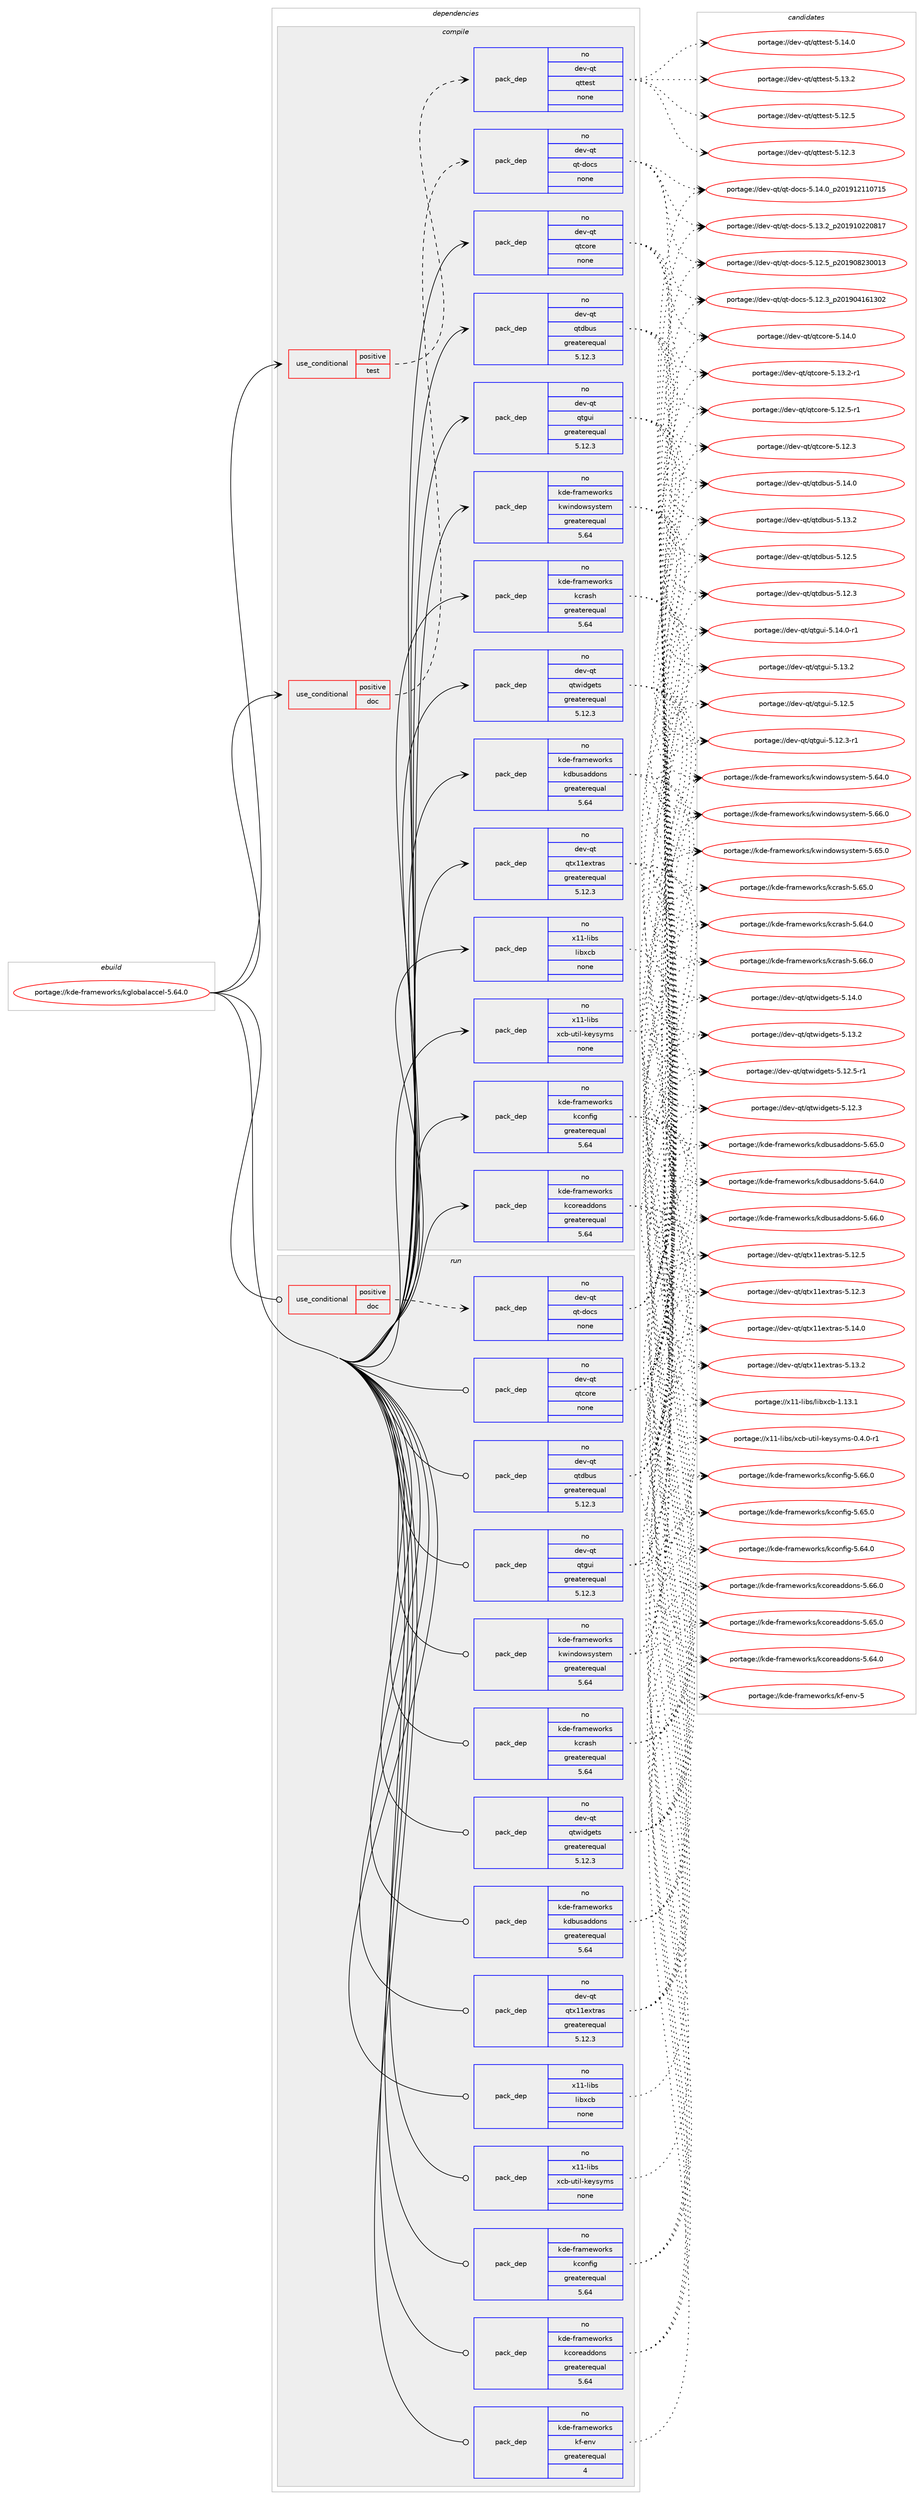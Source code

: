 digraph prolog {

# *************
# Graph options
# *************

newrank=true;
concentrate=true;
compound=true;
graph [rankdir=LR,fontname=Helvetica,fontsize=10,ranksep=1.5];#, ranksep=2.5, nodesep=0.2];
edge  [arrowhead=vee];
node  [fontname=Helvetica,fontsize=10];

# **********
# The ebuild
# **********

subgraph cluster_leftcol {
color=gray;
rank=same;
label=<<i>ebuild</i>>;
id [label="portage://kde-frameworks/kglobalaccel-5.64.0", color=red, width=4, href="../kde-frameworks/kglobalaccel-5.64.0.svg"];
}

# ****************
# The dependencies
# ****************

subgraph cluster_midcol {
color=gray;
label=<<i>dependencies</i>>;
subgraph cluster_compile {
fillcolor="#eeeeee";
style=filled;
label=<<i>compile</i>>;
subgraph cond55732 {
dependency248604 [label=<<TABLE BORDER="0" CELLBORDER="1" CELLSPACING="0" CELLPADDING="4"><TR><TD ROWSPAN="3" CELLPADDING="10">use_conditional</TD></TR><TR><TD>positive</TD></TR><TR><TD>doc</TD></TR></TABLE>>, shape=none, color=red];
subgraph pack189057 {
dependency248605 [label=<<TABLE BORDER="0" CELLBORDER="1" CELLSPACING="0" CELLPADDING="4" WIDTH="220"><TR><TD ROWSPAN="6" CELLPADDING="30">pack_dep</TD></TR><TR><TD WIDTH="110">no</TD></TR><TR><TD>dev-qt</TD></TR><TR><TD>qt-docs</TD></TR><TR><TD>none</TD></TR><TR><TD></TD></TR></TABLE>>, shape=none, color=blue];
}
dependency248604:e -> dependency248605:w [weight=20,style="dashed",arrowhead="vee"];
}
id:e -> dependency248604:w [weight=20,style="solid",arrowhead="vee"];
subgraph cond55733 {
dependency248606 [label=<<TABLE BORDER="0" CELLBORDER="1" CELLSPACING="0" CELLPADDING="4"><TR><TD ROWSPAN="3" CELLPADDING="10">use_conditional</TD></TR><TR><TD>positive</TD></TR><TR><TD>test</TD></TR></TABLE>>, shape=none, color=red];
subgraph pack189058 {
dependency248607 [label=<<TABLE BORDER="0" CELLBORDER="1" CELLSPACING="0" CELLPADDING="4" WIDTH="220"><TR><TD ROWSPAN="6" CELLPADDING="30">pack_dep</TD></TR><TR><TD WIDTH="110">no</TD></TR><TR><TD>dev-qt</TD></TR><TR><TD>qttest</TD></TR><TR><TD>none</TD></TR><TR><TD></TD></TR></TABLE>>, shape=none, color=blue];
}
dependency248606:e -> dependency248607:w [weight=20,style="dashed",arrowhead="vee"];
}
id:e -> dependency248606:w [weight=20,style="solid",arrowhead="vee"];
subgraph pack189059 {
dependency248608 [label=<<TABLE BORDER="0" CELLBORDER="1" CELLSPACING="0" CELLPADDING="4" WIDTH="220"><TR><TD ROWSPAN="6" CELLPADDING="30">pack_dep</TD></TR><TR><TD WIDTH="110">no</TD></TR><TR><TD>dev-qt</TD></TR><TR><TD>qtcore</TD></TR><TR><TD>none</TD></TR><TR><TD></TD></TR></TABLE>>, shape=none, color=blue];
}
id:e -> dependency248608:w [weight=20,style="solid",arrowhead="vee"];
subgraph pack189060 {
dependency248609 [label=<<TABLE BORDER="0" CELLBORDER="1" CELLSPACING="0" CELLPADDING="4" WIDTH="220"><TR><TD ROWSPAN="6" CELLPADDING="30">pack_dep</TD></TR><TR><TD WIDTH="110">no</TD></TR><TR><TD>dev-qt</TD></TR><TR><TD>qtdbus</TD></TR><TR><TD>greaterequal</TD></TR><TR><TD>5.12.3</TD></TR></TABLE>>, shape=none, color=blue];
}
id:e -> dependency248609:w [weight=20,style="solid",arrowhead="vee"];
subgraph pack189061 {
dependency248610 [label=<<TABLE BORDER="0" CELLBORDER="1" CELLSPACING="0" CELLPADDING="4" WIDTH="220"><TR><TD ROWSPAN="6" CELLPADDING="30">pack_dep</TD></TR><TR><TD WIDTH="110">no</TD></TR><TR><TD>dev-qt</TD></TR><TR><TD>qtgui</TD></TR><TR><TD>greaterequal</TD></TR><TR><TD>5.12.3</TD></TR></TABLE>>, shape=none, color=blue];
}
id:e -> dependency248610:w [weight=20,style="solid",arrowhead="vee"];
subgraph pack189062 {
dependency248611 [label=<<TABLE BORDER="0" CELLBORDER="1" CELLSPACING="0" CELLPADDING="4" WIDTH="220"><TR><TD ROWSPAN="6" CELLPADDING="30">pack_dep</TD></TR><TR><TD WIDTH="110">no</TD></TR><TR><TD>dev-qt</TD></TR><TR><TD>qtwidgets</TD></TR><TR><TD>greaterequal</TD></TR><TR><TD>5.12.3</TD></TR></TABLE>>, shape=none, color=blue];
}
id:e -> dependency248611:w [weight=20,style="solid",arrowhead="vee"];
subgraph pack189063 {
dependency248612 [label=<<TABLE BORDER="0" CELLBORDER="1" CELLSPACING="0" CELLPADDING="4" WIDTH="220"><TR><TD ROWSPAN="6" CELLPADDING="30">pack_dep</TD></TR><TR><TD WIDTH="110">no</TD></TR><TR><TD>dev-qt</TD></TR><TR><TD>qtx11extras</TD></TR><TR><TD>greaterequal</TD></TR><TR><TD>5.12.3</TD></TR></TABLE>>, shape=none, color=blue];
}
id:e -> dependency248612:w [weight=20,style="solid",arrowhead="vee"];
subgraph pack189064 {
dependency248613 [label=<<TABLE BORDER="0" CELLBORDER="1" CELLSPACING="0" CELLPADDING="4" WIDTH="220"><TR><TD ROWSPAN="6" CELLPADDING="30">pack_dep</TD></TR><TR><TD WIDTH="110">no</TD></TR><TR><TD>kde-frameworks</TD></TR><TR><TD>kconfig</TD></TR><TR><TD>greaterequal</TD></TR><TR><TD>5.64</TD></TR></TABLE>>, shape=none, color=blue];
}
id:e -> dependency248613:w [weight=20,style="solid",arrowhead="vee"];
subgraph pack189065 {
dependency248614 [label=<<TABLE BORDER="0" CELLBORDER="1" CELLSPACING="0" CELLPADDING="4" WIDTH="220"><TR><TD ROWSPAN="6" CELLPADDING="30">pack_dep</TD></TR><TR><TD WIDTH="110">no</TD></TR><TR><TD>kde-frameworks</TD></TR><TR><TD>kcoreaddons</TD></TR><TR><TD>greaterequal</TD></TR><TR><TD>5.64</TD></TR></TABLE>>, shape=none, color=blue];
}
id:e -> dependency248614:w [weight=20,style="solid",arrowhead="vee"];
subgraph pack189066 {
dependency248615 [label=<<TABLE BORDER="0" CELLBORDER="1" CELLSPACING="0" CELLPADDING="4" WIDTH="220"><TR><TD ROWSPAN="6" CELLPADDING="30">pack_dep</TD></TR><TR><TD WIDTH="110">no</TD></TR><TR><TD>kde-frameworks</TD></TR><TR><TD>kcrash</TD></TR><TR><TD>greaterequal</TD></TR><TR><TD>5.64</TD></TR></TABLE>>, shape=none, color=blue];
}
id:e -> dependency248615:w [weight=20,style="solid",arrowhead="vee"];
subgraph pack189067 {
dependency248616 [label=<<TABLE BORDER="0" CELLBORDER="1" CELLSPACING="0" CELLPADDING="4" WIDTH="220"><TR><TD ROWSPAN="6" CELLPADDING="30">pack_dep</TD></TR><TR><TD WIDTH="110">no</TD></TR><TR><TD>kde-frameworks</TD></TR><TR><TD>kdbusaddons</TD></TR><TR><TD>greaterequal</TD></TR><TR><TD>5.64</TD></TR></TABLE>>, shape=none, color=blue];
}
id:e -> dependency248616:w [weight=20,style="solid",arrowhead="vee"];
subgraph pack189068 {
dependency248617 [label=<<TABLE BORDER="0" CELLBORDER="1" CELLSPACING="0" CELLPADDING="4" WIDTH="220"><TR><TD ROWSPAN="6" CELLPADDING="30">pack_dep</TD></TR><TR><TD WIDTH="110">no</TD></TR><TR><TD>kde-frameworks</TD></TR><TR><TD>kwindowsystem</TD></TR><TR><TD>greaterequal</TD></TR><TR><TD>5.64</TD></TR></TABLE>>, shape=none, color=blue];
}
id:e -> dependency248617:w [weight=20,style="solid",arrowhead="vee"];
subgraph pack189069 {
dependency248618 [label=<<TABLE BORDER="0" CELLBORDER="1" CELLSPACING="0" CELLPADDING="4" WIDTH="220"><TR><TD ROWSPAN="6" CELLPADDING="30">pack_dep</TD></TR><TR><TD WIDTH="110">no</TD></TR><TR><TD>x11-libs</TD></TR><TR><TD>libxcb</TD></TR><TR><TD>none</TD></TR><TR><TD></TD></TR></TABLE>>, shape=none, color=blue];
}
id:e -> dependency248618:w [weight=20,style="solid",arrowhead="vee"];
subgraph pack189070 {
dependency248619 [label=<<TABLE BORDER="0" CELLBORDER="1" CELLSPACING="0" CELLPADDING="4" WIDTH="220"><TR><TD ROWSPAN="6" CELLPADDING="30">pack_dep</TD></TR><TR><TD WIDTH="110">no</TD></TR><TR><TD>x11-libs</TD></TR><TR><TD>xcb-util-keysyms</TD></TR><TR><TD>none</TD></TR><TR><TD></TD></TR></TABLE>>, shape=none, color=blue];
}
id:e -> dependency248619:w [weight=20,style="solid",arrowhead="vee"];
}
subgraph cluster_compileandrun {
fillcolor="#eeeeee";
style=filled;
label=<<i>compile and run</i>>;
}
subgraph cluster_run {
fillcolor="#eeeeee";
style=filled;
label=<<i>run</i>>;
subgraph cond55734 {
dependency248620 [label=<<TABLE BORDER="0" CELLBORDER="1" CELLSPACING="0" CELLPADDING="4"><TR><TD ROWSPAN="3" CELLPADDING="10">use_conditional</TD></TR><TR><TD>positive</TD></TR><TR><TD>doc</TD></TR></TABLE>>, shape=none, color=red];
subgraph pack189071 {
dependency248621 [label=<<TABLE BORDER="0" CELLBORDER="1" CELLSPACING="0" CELLPADDING="4" WIDTH="220"><TR><TD ROWSPAN="6" CELLPADDING="30">pack_dep</TD></TR><TR><TD WIDTH="110">no</TD></TR><TR><TD>dev-qt</TD></TR><TR><TD>qt-docs</TD></TR><TR><TD>none</TD></TR><TR><TD></TD></TR></TABLE>>, shape=none, color=blue];
}
dependency248620:e -> dependency248621:w [weight=20,style="dashed",arrowhead="vee"];
}
id:e -> dependency248620:w [weight=20,style="solid",arrowhead="odot"];
subgraph pack189072 {
dependency248622 [label=<<TABLE BORDER="0" CELLBORDER="1" CELLSPACING="0" CELLPADDING="4" WIDTH="220"><TR><TD ROWSPAN="6" CELLPADDING="30">pack_dep</TD></TR><TR><TD WIDTH="110">no</TD></TR><TR><TD>dev-qt</TD></TR><TR><TD>qtcore</TD></TR><TR><TD>none</TD></TR><TR><TD></TD></TR></TABLE>>, shape=none, color=blue];
}
id:e -> dependency248622:w [weight=20,style="solid",arrowhead="odot"];
subgraph pack189073 {
dependency248623 [label=<<TABLE BORDER="0" CELLBORDER="1" CELLSPACING="0" CELLPADDING="4" WIDTH="220"><TR><TD ROWSPAN="6" CELLPADDING="30">pack_dep</TD></TR><TR><TD WIDTH="110">no</TD></TR><TR><TD>dev-qt</TD></TR><TR><TD>qtdbus</TD></TR><TR><TD>greaterequal</TD></TR><TR><TD>5.12.3</TD></TR></TABLE>>, shape=none, color=blue];
}
id:e -> dependency248623:w [weight=20,style="solid",arrowhead="odot"];
subgraph pack189074 {
dependency248624 [label=<<TABLE BORDER="0" CELLBORDER="1" CELLSPACING="0" CELLPADDING="4" WIDTH="220"><TR><TD ROWSPAN="6" CELLPADDING="30">pack_dep</TD></TR><TR><TD WIDTH="110">no</TD></TR><TR><TD>dev-qt</TD></TR><TR><TD>qtgui</TD></TR><TR><TD>greaterequal</TD></TR><TR><TD>5.12.3</TD></TR></TABLE>>, shape=none, color=blue];
}
id:e -> dependency248624:w [weight=20,style="solid",arrowhead="odot"];
subgraph pack189075 {
dependency248625 [label=<<TABLE BORDER="0" CELLBORDER="1" CELLSPACING="0" CELLPADDING="4" WIDTH="220"><TR><TD ROWSPAN="6" CELLPADDING="30">pack_dep</TD></TR><TR><TD WIDTH="110">no</TD></TR><TR><TD>dev-qt</TD></TR><TR><TD>qtwidgets</TD></TR><TR><TD>greaterequal</TD></TR><TR><TD>5.12.3</TD></TR></TABLE>>, shape=none, color=blue];
}
id:e -> dependency248625:w [weight=20,style="solid",arrowhead="odot"];
subgraph pack189076 {
dependency248626 [label=<<TABLE BORDER="0" CELLBORDER="1" CELLSPACING="0" CELLPADDING="4" WIDTH="220"><TR><TD ROWSPAN="6" CELLPADDING="30">pack_dep</TD></TR><TR><TD WIDTH="110">no</TD></TR><TR><TD>dev-qt</TD></TR><TR><TD>qtx11extras</TD></TR><TR><TD>greaterequal</TD></TR><TR><TD>5.12.3</TD></TR></TABLE>>, shape=none, color=blue];
}
id:e -> dependency248626:w [weight=20,style="solid",arrowhead="odot"];
subgraph pack189077 {
dependency248627 [label=<<TABLE BORDER="0" CELLBORDER="1" CELLSPACING="0" CELLPADDING="4" WIDTH="220"><TR><TD ROWSPAN="6" CELLPADDING="30">pack_dep</TD></TR><TR><TD WIDTH="110">no</TD></TR><TR><TD>kde-frameworks</TD></TR><TR><TD>kconfig</TD></TR><TR><TD>greaterequal</TD></TR><TR><TD>5.64</TD></TR></TABLE>>, shape=none, color=blue];
}
id:e -> dependency248627:w [weight=20,style="solid",arrowhead="odot"];
subgraph pack189078 {
dependency248628 [label=<<TABLE BORDER="0" CELLBORDER="1" CELLSPACING="0" CELLPADDING="4" WIDTH="220"><TR><TD ROWSPAN="6" CELLPADDING="30">pack_dep</TD></TR><TR><TD WIDTH="110">no</TD></TR><TR><TD>kde-frameworks</TD></TR><TR><TD>kcoreaddons</TD></TR><TR><TD>greaterequal</TD></TR><TR><TD>5.64</TD></TR></TABLE>>, shape=none, color=blue];
}
id:e -> dependency248628:w [weight=20,style="solid",arrowhead="odot"];
subgraph pack189079 {
dependency248629 [label=<<TABLE BORDER="0" CELLBORDER="1" CELLSPACING="0" CELLPADDING="4" WIDTH="220"><TR><TD ROWSPAN="6" CELLPADDING="30">pack_dep</TD></TR><TR><TD WIDTH="110">no</TD></TR><TR><TD>kde-frameworks</TD></TR><TR><TD>kcrash</TD></TR><TR><TD>greaterequal</TD></TR><TR><TD>5.64</TD></TR></TABLE>>, shape=none, color=blue];
}
id:e -> dependency248629:w [weight=20,style="solid",arrowhead="odot"];
subgraph pack189080 {
dependency248630 [label=<<TABLE BORDER="0" CELLBORDER="1" CELLSPACING="0" CELLPADDING="4" WIDTH="220"><TR><TD ROWSPAN="6" CELLPADDING="30">pack_dep</TD></TR><TR><TD WIDTH="110">no</TD></TR><TR><TD>kde-frameworks</TD></TR><TR><TD>kdbusaddons</TD></TR><TR><TD>greaterequal</TD></TR><TR><TD>5.64</TD></TR></TABLE>>, shape=none, color=blue];
}
id:e -> dependency248630:w [weight=20,style="solid",arrowhead="odot"];
subgraph pack189081 {
dependency248631 [label=<<TABLE BORDER="0" CELLBORDER="1" CELLSPACING="0" CELLPADDING="4" WIDTH="220"><TR><TD ROWSPAN="6" CELLPADDING="30">pack_dep</TD></TR><TR><TD WIDTH="110">no</TD></TR><TR><TD>kde-frameworks</TD></TR><TR><TD>kf-env</TD></TR><TR><TD>greaterequal</TD></TR><TR><TD>4</TD></TR></TABLE>>, shape=none, color=blue];
}
id:e -> dependency248631:w [weight=20,style="solid",arrowhead="odot"];
subgraph pack189082 {
dependency248632 [label=<<TABLE BORDER="0" CELLBORDER="1" CELLSPACING="0" CELLPADDING="4" WIDTH="220"><TR><TD ROWSPAN="6" CELLPADDING="30">pack_dep</TD></TR><TR><TD WIDTH="110">no</TD></TR><TR><TD>kde-frameworks</TD></TR><TR><TD>kwindowsystem</TD></TR><TR><TD>greaterequal</TD></TR><TR><TD>5.64</TD></TR></TABLE>>, shape=none, color=blue];
}
id:e -> dependency248632:w [weight=20,style="solid",arrowhead="odot"];
subgraph pack189083 {
dependency248633 [label=<<TABLE BORDER="0" CELLBORDER="1" CELLSPACING="0" CELLPADDING="4" WIDTH="220"><TR><TD ROWSPAN="6" CELLPADDING="30">pack_dep</TD></TR><TR><TD WIDTH="110">no</TD></TR><TR><TD>x11-libs</TD></TR><TR><TD>libxcb</TD></TR><TR><TD>none</TD></TR><TR><TD></TD></TR></TABLE>>, shape=none, color=blue];
}
id:e -> dependency248633:w [weight=20,style="solid",arrowhead="odot"];
subgraph pack189084 {
dependency248634 [label=<<TABLE BORDER="0" CELLBORDER="1" CELLSPACING="0" CELLPADDING="4" WIDTH="220"><TR><TD ROWSPAN="6" CELLPADDING="30">pack_dep</TD></TR><TR><TD WIDTH="110">no</TD></TR><TR><TD>x11-libs</TD></TR><TR><TD>xcb-util-keysyms</TD></TR><TR><TD>none</TD></TR><TR><TD></TD></TR></TABLE>>, shape=none, color=blue];
}
id:e -> dependency248634:w [weight=20,style="solid",arrowhead="odot"];
}
}

# **************
# The candidates
# **************

subgraph cluster_choices {
rank=same;
color=gray;
label=<<i>candidates</i>>;

subgraph choice189057 {
color=black;
nodesep=1;
choice100101118451131164711311645100111991154553464952464895112504849574950494948554953 [label="portage://dev-qt/qt-docs-5.14.0_p201912110715", color=red, width=4,href="../dev-qt/qt-docs-5.14.0_p201912110715.svg"];
choice100101118451131164711311645100111991154553464951465095112504849574948505048564955 [label="portage://dev-qt/qt-docs-5.13.2_p201910220817", color=red, width=4,href="../dev-qt/qt-docs-5.13.2_p201910220817.svg"];
choice100101118451131164711311645100111991154553464950465395112504849574856505148484951 [label="portage://dev-qt/qt-docs-5.12.5_p201908230013", color=red, width=4,href="../dev-qt/qt-docs-5.12.5_p201908230013.svg"];
choice100101118451131164711311645100111991154553464950465195112504849574852495449514850 [label="portage://dev-qt/qt-docs-5.12.3_p201904161302", color=red, width=4,href="../dev-qt/qt-docs-5.12.3_p201904161302.svg"];
dependency248605:e -> choice100101118451131164711311645100111991154553464952464895112504849574950494948554953:w [style=dotted,weight="100"];
dependency248605:e -> choice100101118451131164711311645100111991154553464951465095112504849574948505048564955:w [style=dotted,weight="100"];
dependency248605:e -> choice100101118451131164711311645100111991154553464950465395112504849574856505148484951:w [style=dotted,weight="100"];
dependency248605:e -> choice100101118451131164711311645100111991154553464950465195112504849574852495449514850:w [style=dotted,weight="100"];
}
subgraph choice189058 {
color=black;
nodesep=1;
choice100101118451131164711311611610111511645534649524648 [label="portage://dev-qt/qttest-5.14.0", color=red, width=4,href="../dev-qt/qttest-5.14.0.svg"];
choice100101118451131164711311611610111511645534649514650 [label="portage://dev-qt/qttest-5.13.2", color=red, width=4,href="../dev-qt/qttest-5.13.2.svg"];
choice100101118451131164711311611610111511645534649504653 [label="portage://dev-qt/qttest-5.12.5", color=red, width=4,href="../dev-qt/qttest-5.12.5.svg"];
choice100101118451131164711311611610111511645534649504651 [label="portage://dev-qt/qttest-5.12.3", color=red, width=4,href="../dev-qt/qttest-5.12.3.svg"];
dependency248607:e -> choice100101118451131164711311611610111511645534649524648:w [style=dotted,weight="100"];
dependency248607:e -> choice100101118451131164711311611610111511645534649514650:w [style=dotted,weight="100"];
dependency248607:e -> choice100101118451131164711311611610111511645534649504653:w [style=dotted,weight="100"];
dependency248607:e -> choice100101118451131164711311611610111511645534649504651:w [style=dotted,weight="100"];
}
subgraph choice189059 {
color=black;
nodesep=1;
choice10010111845113116471131169911111410145534649524648 [label="portage://dev-qt/qtcore-5.14.0", color=red, width=4,href="../dev-qt/qtcore-5.14.0.svg"];
choice100101118451131164711311699111114101455346495146504511449 [label="portage://dev-qt/qtcore-5.13.2-r1", color=red, width=4,href="../dev-qt/qtcore-5.13.2-r1.svg"];
choice100101118451131164711311699111114101455346495046534511449 [label="portage://dev-qt/qtcore-5.12.5-r1", color=red, width=4,href="../dev-qt/qtcore-5.12.5-r1.svg"];
choice10010111845113116471131169911111410145534649504651 [label="portage://dev-qt/qtcore-5.12.3", color=red, width=4,href="../dev-qt/qtcore-5.12.3.svg"];
dependency248608:e -> choice10010111845113116471131169911111410145534649524648:w [style=dotted,weight="100"];
dependency248608:e -> choice100101118451131164711311699111114101455346495146504511449:w [style=dotted,weight="100"];
dependency248608:e -> choice100101118451131164711311699111114101455346495046534511449:w [style=dotted,weight="100"];
dependency248608:e -> choice10010111845113116471131169911111410145534649504651:w [style=dotted,weight="100"];
}
subgraph choice189060 {
color=black;
nodesep=1;
choice10010111845113116471131161009811711545534649524648 [label="portage://dev-qt/qtdbus-5.14.0", color=red, width=4,href="../dev-qt/qtdbus-5.14.0.svg"];
choice10010111845113116471131161009811711545534649514650 [label="portage://dev-qt/qtdbus-5.13.2", color=red, width=4,href="../dev-qt/qtdbus-5.13.2.svg"];
choice10010111845113116471131161009811711545534649504653 [label="portage://dev-qt/qtdbus-5.12.5", color=red, width=4,href="../dev-qt/qtdbus-5.12.5.svg"];
choice10010111845113116471131161009811711545534649504651 [label="portage://dev-qt/qtdbus-5.12.3", color=red, width=4,href="../dev-qt/qtdbus-5.12.3.svg"];
dependency248609:e -> choice10010111845113116471131161009811711545534649524648:w [style=dotted,weight="100"];
dependency248609:e -> choice10010111845113116471131161009811711545534649514650:w [style=dotted,weight="100"];
dependency248609:e -> choice10010111845113116471131161009811711545534649504653:w [style=dotted,weight="100"];
dependency248609:e -> choice10010111845113116471131161009811711545534649504651:w [style=dotted,weight="100"];
}
subgraph choice189061 {
color=black;
nodesep=1;
choice1001011184511311647113116103117105455346495246484511449 [label="portage://dev-qt/qtgui-5.14.0-r1", color=red, width=4,href="../dev-qt/qtgui-5.14.0-r1.svg"];
choice100101118451131164711311610311710545534649514650 [label="portage://dev-qt/qtgui-5.13.2", color=red, width=4,href="../dev-qt/qtgui-5.13.2.svg"];
choice100101118451131164711311610311710545534649504653 [label="portage://dev-qt/qtgui-5.12.5", color=red, width=4,href="../dev-qt/qtgui-5.12.5.svg"];
choice1001011184511311647113116103117105455346495046514511449 [label="portage://dev-qt/qtgui-5.12.3-r1", color=red, width=4,href="../dev-qt/qtgui-5.12.3-r1.svg"];
dependency248610:e -> choice1001011184511311647113116103117105455346495246484511449:w [style=dotted,weight="100"];
dependency248610:e -> choice100101118451131164711311610311710545534649514650:w [style=dotted,weight="100"];
dependency248610:e -> choice100101118451131164711311610311710545534649504653:w [style=dotted,weight="100"];
dependency248610:e -> choice1001011184511311647113116103117105455346495046514511449:w [style=dotted,weight="100"];
}
subgraph choice189062 {
color=black;
nodesep=1;
choice100101118451131164711311611910510010310111611545534649524648 [label="portage://dev-qt/qtwidgets-5.14.0", color=red, width=4,href="../dev-qt/qtwidgets-5.14.0.svg"];
choice100101118451131164711311611910510010310111611545534649514650 [label="portage://dev-qt/qtwidgets-5.13.2", color=red, width=4,href="../dev-qt/qtwidgets-5.13.2.svg"];
choice1001011184511311647113116119105100103101116115455346495046534511449 [label="portage://dev-qt/qtwidgets-5.12.5-r1", color=red, width=4,href="../dev-qt/qtwidgets-5.12.5-r1.svg"];
choice100101118451131164711311611910510010310111611545534649504651 [label="portage://dev-qt/qtwidgets-5.12.3", color=red, width=4,href="../dev-qt/qtwidgets-5.12.3.svg"];
dependency248611:e -> choice100101118451131164711311611910510010310111611545534649524648:w [style=dotted,weight="100"];
dependency248611:e -> choice100101118451131164711311611910510010310111611545534649514650:w [style=dotted,weight="100"];
dependency248611:e -> choice1001011184511311647113116119105100103101116115455346495046534511449:w [style=dotted,weight="100"];
dependency248611:e -> choice100101118451131164711311611910510010310111611545534649504651:w [style=dotted,weight="100"];
}
subgraph choice189063 {
color=black;
nodesep=1;
choice100101118451131164711311612049491011201161149711545534649524648 [label="portage://dev-qt/qtx11extras-5.14.0", color=red, width=4,href="../dev-qt/qtx11extras-5.14.0.svg"];
choice100101118451131164711311612049491011201161149711545534649514650 [label="portage://dev-qt/qtx11extras-5.13.2", color=red, width=4,href="../dev-qt/qtx11extras-5.13.2.svg"];
choice100101118451131164711311612049491011201161149711545534649504653 [label="portage://dev-qt/qtx11extras-5.12.5", color=red, width=4,href="../dev-qt/qtx11extras-5.12.5.svg"];
choice100101118451131164711311612049491011201161149711545534649504651 [label="portage://dev-qt/qtx11extras-5.12.3", color=red, width=4,href="../dev-qt/qtx11extras-5.12.3.svg"];
dependency248612:e -> choice100101118451131164711311612049491011201161149711545534649524648:w [style=dotted,weight="100"];
dependency248612:e -> choice100101118451131164711311612049491011201161149711545534649514650:w [style=dotted,weight="100"];
dependency248612:e -> choice100101118451131164711311612049491011201161149711545534649504653:w [style=dotted,weight="100"];
dependency248612:e -> choice100101118451131164711311612049491011201161149711545534649504651:w [style=dotted,weight="100"];
}
subgraph choice189064 {
color=black;
nodesep=1;
choice1071001014510211497109101119111114107115471079911111010210510345534654544648 [label="portage://kde-frameworks/kconfig-5.66.0", color=red, width=4,href="../kde-frameworks/kconfig-5.66.0.svg"];
choice1071001014510211497109101119111114107115471079911111010210510345534654534648 [label="portage://kde-frameworks/kconfig-5.65.0", color=red, width=4,href="../kde-frameworks/kconfig-5.65.0.svg"];
choice1071001014510211497109101119111114107115471079911111010210510345534654524648 [label="portage://kde-frameworks/kconfig-5.64.0", color=red, width=4,href="../kde-frameworks/kconfig-5.64.0.svg"];
dependency248613:e -> choice1071001014510211497109101119111114107115471079911111010210510345534654544648:w [style=dotted,weight="100"];
dependency248613:e -> choice1071001014510211497109101119111114107115471079911111010210510345534654534648:w [style=dotted,weight="100"];
dependency248613:e -> choice1071001014510211497109101119111114107115471079911111010210510345534654524648:w [style=dotted,weight="100"];
}
subgraph choice189065 {
color=black;
nodesep=1;
choice107100101451021149710910111911111410711547107991111141019710010011111011545534654544648 [label="portage://kde-frameworks/kcoreaddons-5.66.0", color=red, width=4,href="../kde-frameworks/kcoreaddons-5.66.0.svg"];
choice107100101451021149710910111911111410711547107991111141019710010011111011545534654534648 [label="portage://kde-frameworks/kcoreaddons-5.65.0", color=red, width=4,href="../kde-frameworks/kcoreaddons-5.65.0.svg"];
choice107100101451021149710910111911111410711547107991111141019710010011111011545534654524648 [label="portage://kde-frameworks/kcoreaddons-5.64.0", color=red, width=4,href="../kde-frameworks/kcoreaddons-5.64.0.svg"];
dependency248614:e -> choice107100101451021149710910111911111410711547107991111141019710010011111011545534654544648:w [style=dotted,weight="100"];
dependency248614:e -> choice107100101451021149710910111911111410711547107991111141019710010011111011545534654534648:w [style=dotted,weight="100"];
dependency248614:e -> choice107100101451021149710910111911111410711547107991111141019710010011111011545534654524648:w [style=dotted,weight="100"];
}
subgraph choice189066 {
color=black;
nodesep=1;
choice107100101451021149710910111911111410711547107991149711510445534654544648 [label="portage://kde-frameworks/kcrash-5.66.0", color=red, width=4,href="../kde-frameworks/kcrash-5.66.0.svg"];
choice107100101451021149710910111911111410711547107991149711510445534654534648 [label="portage://kde-frameworks/kcrash-5.65.0", color=red, width=4,href="../kde-frameworks/kcrash-5.65.0.svg"];
choice107100101451021149710910111911111410711547107991149711510445534654524648 [label="portage://kde-frameworks/kcrash-5.64.0", color=red, width=4,href="../kde-frameworks/kcrash-5.64.0.svg"];
dependency248615:e -> choice107100101451021149710910111911111410711547107991149711510445534654544648:w [style=dotted,weight="100"];
dependency248615:e -> choice107100101451021149710910111911111410711547107991149711510445534654534648:w [style=dotted,weight="100"];
dependency248615:e -> choice107100101451021149710910111911111410711547107991149711510445534654524648:w [style=dotted,weight="100"];
}
subgraph choice189067 {
color=black;
nodesep=1;
choice107100101451021149710910111911111410711547107100981171159710010011111011545534654544648 [label="portage://kde-frameworks/kdbusaddons-5.66.0", color=red, width=4,href="../kde-frameworks/kdbusaddons-5.66.0.svg"];
choice107100101451021149710910111911111410711547107100981171159710010011111011545534654534648 [label="portage://kde-frameworks/kdbusaddons-5.65.0", color=red, width=4,href="../kde-frameworks/kdbusaddons-5.65.0.svg"];
choice107100101451021149710910111911111410711547107100981171159710010011111011545534654524648 [label="portage://kde-frameworks/kdbusaddons-5.64.0", color=red, width=4,href="../kde-frameworks/kdbusaddons-5.64.0.svg"];
dependency248616:e -> choice107100101451021149710910111911111410711547107100981171159710010011111011545534654544648:w [style=dotted,weight="100"];
dependency248616:e -> choice107100101451021149710910111911111410711547107100981171159710010011111011545534654534648:w [style=dotted,weight="100"];
dependency248616:e -> choice107100101451021149710910111911111410711547107100981171159710010011111011545534654524648:w [style=dotted,weight="100"];
}
subgraph choice189068 {
color=black;
nodesep=1;
choice10710010145102114971091011191111141071154710711910511010011111911512111511610110945534654544648 [label="portage://kde-frameworks/kwindowsystem-5.66.0", color=red, width=4,href="../kde-frameworks/kwindowsystem-5.66.0.svg"];
choice10710010145102114971091011191111141071154710711910511010011111911512111511610110945534654534648 [label="portage://kde-frameworks/kwindowsystem-5.65.0", color=red, width=4,href="../kde-frameworks/kwindowsystem-5.65.0.svg"];
choice10710010145102114971091011191111141071154710711910511010011111911512111511610110945534654524648 [label="portage://kde-frameworks/kwindowsystem-5.64.0", color=red, width=4,href="../kde-frameworks/kwindowsystem-5.64.0.svg"];
dependency248617:e -> choice10710010145102114971091011191111141071154710711910511010011111911512111511610110945534654544648:w [style=dotted,weight="100"];
dependency248617:e -> choice10710010145102114971091011191111141071154710711910511010011111911512111511610110945534654534648:w [style=dotted,weight="100"];
dependency248617:e -> choice10710010145102114971091011191111141071154710711910511010011111911512111511610110945534654524648:w [style=dotted,weight="100"];
}
subgraph choice189069 {
color=black;
nodesep=1;
choice120494945108105981154710810598120999845494649514649 [label="portage://x11-libs/libxcb-1.13.1", color=red, width=4,href="../x11-libs/libxcb-1.13.1.svg"];
dependency248618:e -> choice120494945108105981154710810598120999845494649514649:w [style=dotted,weight="100"];
}
subgraph choice189070 {
color=black;
nodesep=1;
choice1204949451081059811547120999845117116105108451071011211151211091154548465246484511449 [label="portage://x11-libs/xcb-util-keysyms-0.4.0-r1", color=red, width=4,href="../x11-libs/xcb-util-keysyms-0.4.0-r1.svg"];
dependency248619:e -> choice1204949451081059811547120999845117116105108451071011211151211091154548465246484511449:w [style=dotted,weight="100"];
}
subgraph choice189071 {
color=black;
nodesep=1;
choice100101118451131164711311645100111991154553464952464895112504849574950494948554953 [label="portage://dev-qt/qt-docs-5.14.0_p201912110715", color=red, width=4,href="../dev-qt/qt-docs-5.14.0_p201912110715.svg"];
choice100101118451131164711311645100111991154553464951465095112504849574948505048564955 [label="portage://dev-qt/qt-docs-5.13.2_p201910220817", color=red, width=4,href="../dev-qt/qt-docs-5.13.2_p201910220817.svg"];
choice100101118451131164711311645100111991154553464950465395112504849574856505148484951 [label="portage://dev-qt/qt-docs-5.12.5_p201908230013", color=red, width=4,href="../dev-qt/qt-docs-5.12.5_p201908230013.svg"];
choice100101118451131164711311645100111991154553464950465195112504849574852495449514850 [label="portage://dev-qt/qt-docs-5.12.3_p201904161302", color=red, width=4,href="../dev-qt/qt-docs-5.12.3_p201904161302.svg"];
dependency248621:e -> choice100101118451131164711311645100111991154553464952464895112504849574950494948554953:w [style=dotted,weight="100"];
dependency248621:e -> choice100101118451131164711311645100111991154553464951465095112504849574948505048564955:w [style=dotted,weight="100"];
dependency248621:e -> choice100101118451131164711311645100111991154553464950465395112504849574856505148484951:w [style=dotted,weight="100"];
dependency248621:e -> choice100101118451131164711311645100111991154553464950465195112504849574852495449514850:w [style=dotted,weight="100"];
}
subgraph choice189072 {
color=black;
nodesep=1;
choice10010111845113116471131169911111410145534649524648 [label="portage://dev-qt/qtcore-5.14.0", color=red, width=4,href="../dev-qt/qtcore-5.14.0.svg"];
choice100101118451131164711311699111114101455346495146504511449 [label="portage://dev-qt/qtcore-5.13.2-r1", color=red, width=4,href="../dev-qt/qtcore-5.13.2-r1.svg"];
choice100101118451131164711311699111114101455346495046534511449 [label="portage://dev-qt/qtcore-5.12.5-r1", color=red, width=4,href="../dev-qt/qtcore-5.12.5-r1.svg"];
choice10010111845113116471131169911111410145534649504651 [label="portage://dev-qt/qtcore-5.12.3", color=red, width=4,href="../dev-qt/qtcore-5.12.3.svg"];
dependency248622:e -> choice10010111845113116471131169911111410145534649524648:w [style=dotted,weight="100"];
dependency248622:e -> choice100101118451131164711311699111114101455346495146504511449:w [style=dotted,weight="100"];
dependency248622:e -> choice100101118451131164711311699111114101455346495046534511449:w [style=dotted,weight="100"];
dependency248622:e -> choice10010111845113116471131169911111410145534649504651:w [style=dotted,weight="100"];
}
subgraph choice189073 {
color=black;
nodesep=1;
choice10010111845113116471131161009811711545534649524648 [label="portage://dev-qt/qtdbus-5.14.0", color=red, width=4,href="../dev-qt/qtdbus-5.14.0.svg"];
choice10010111845113116471131161009811711545534649514650 [label="portage://dev-qt/qtdbus-5.13.2", color=red, width=4,href="../dev-qt/qtdbus-5.13.2.svg"];
choice10010111845113116471131161009811711545534649504653 [label="portage://dev-qt/qtdbus-5.12.5", color=red, width=4,href="../dev-qt/qtdbus-5.12.5.svg"];
choice10010111845113116471131161009811711545534649504651 [label="portage://dev-qt/qtdbus-5.12.3", color=red, width=4,href="../dev-qt/qtdbus-5.12.3.svg"];
dependency248623:e -> choice10010111845113116471131161009811711545534649524648:w [style=dotted,weight="100"];
dependency248623:e -> choice10010111845113116471131161009811711545534649514650:w [style=dotted,weight="100"];
dependency248623:e -> choice10010111845113116471131161009811711545534649504653:w [style=dotted,weight="100"];
dependency248623:e -> choice10010111845113116471131161009811711545534649504651:w [style=dotted,weight="100"];
}
subgraph choice189074 {
color=black;
nodesep=1;
choice1001011184511311647113116103117105455346495246484511449 [label="portage://dev-qt/qtgui-5.14.0-r1", color=red, width=4,href="../dev-qt/qtgui-5.14.0-r1.svg"];
choice100101118451131164711311610311710545534649514650 [label="portage://dev-qt/qtgui-5.13.2", color=red, width=4,href="../dev-qt/qtgui-5.13.2.svg"];
choice100101118451131164711311610311710545534649504653 [label="portage://dev-qt/qtgui-5.12.5", color=red, width=4,href="../dev-qt/qtgui-5.12.5.svg"];
choice1001011184511311647113116103117105455346495046514511449 [label="portage://dev-qt/qtgui-5.12.3-r1", color=red, width=4,href="../dev-qt/qtgui-5.12.3-r1.svg"];
dependency248624:e -> choice1001011184511311647113116103117105455346495246484511449:w [style=dotted,weight="100"];
dependency248624:e -> choice100101118451131164711311610311710545534649514650:w [style=dotted,weight="100"];
dependency248624:e -> choice100101118451131164711311610311710545534649504653:w [style=dotted,weight="100"];
dependency248624:e -> choice1001011184511311647113116103117105455346495046514511449:w [style=dotted,weight="100"];
}
subgraph choice189075 {
color=black;
nodesep=1;
choice100101118451131164711311611910510010310111611545534649524648 [label="portage://dev-qt/qtwidgets-5.14.0", color=red, width=4,href="../dev-qt/qtwidgets-5.14.0.svg"];
choice100101118451131164711311611910510010310111611545534649514650 [label="portage://dev-qt/qtwidgets-5.13.2", color=red, width=4,href="../dev-qt/qtwidgets-5.13.2.svg"];
choice1001011184511311647113116119105100103101116115455346495046534511449 [label="portage://dev-qt/qtwidgets-5.12.5-r1", color=red, width=4,href="../dev-qt/qtwidgets-5.12.5-r1.svg"];
choice100101118451131164711311611910510010310111611545534649504651 [label="portage://dev-qt/qtwidgets-5.12.3", color=red, width=4,href="../dev-qt/qtwidgets-5.12.3.svg"];
dependency248625:e -> choice100101118451131164711311611910510010310111611545534649524648:w [style=dotted,weight="100"];
dependency248625:e -> choice100101118451131164711311611910510010310111611545534649514650:w [style=dotted,weight="100"];
dependency248625:e -> choice1001011184511311647113116119105100103101116115455346495046534511449:w [style=dotted,weight="100"];
dependency248625:e -> choice100101118451131164711311611910510010310111611545534649504651:w [style=dotted,weight="100"];
}
subgraph choice189076 {
color=black;
nodesep=1;
choice100101118451131164711311612049491011201161149711545534649524648 [label="portage://dev-qt/qtx11extras-5.14.0", color=red, width=4,href="../dev-qt/qtx11extras-5.14.0.svg"];
choice100101118451131164711311612049491011201161149711545534649514650 [label="portage://dev-qt/qtx11extras-5.13.2", color=red, width=4,href="../dev-qt/qtx11extras-5.13.2.svg"];
choice100101118451131164711311612049491011201161149711545534649504653 [label="portage://dev-qt/qtx11extras-5.12.5", color=red, width=4,href="../dev-qt/qtx11extras-5.12.5.svg"];
choice100101118451131164711311612049491011201161149711545534649504651 [label="portage://dev-qt/qtx11extras-5.12.3", color=red, width=4,href="../dev-qt/qtx11extras-5.12.3.svg"];
dependency248626:e -> choice100101118451131164711311612049491011201161149711545534649524648:w [style=dotted,weight="100"];
dependency248626:e -> choice100101118451131164711311612049491011201161149711545534649514650:w [style=dotted,weight="100"];
dependency248626:e -> choice100101118451131164711311612049491011201161149711545534649504653:w [style=dotted,weight="100"];
dependency248626:e -> choice100101118451131164711311612049491011201161149711545534649504651:w [style=dotted,weight="100"];
}
subgraph choice189077 {
color=black;
nodesep=1;
choice1071001014510211497109101119111114107115471079911111010210510345534654544648 [label="portage://kde-frameworks/kconfig-5.66.0", color=red, width=4,href="../kde-frameworks/kconfig-5.66.0.svg"];
choice1071001014510211497109101119111114107115471079911111010210510345534654534648 [label="portage://kde-frameworks/kconfig-5.65.0", color=red, width=4,href="../kde-frameworks/kconfig-5.65.0.svg"];
choice1071001014510211497109101119111114107115471079911111010210510345534654524648 [label="portage://kde-frameworks/kconfig-5.64.0", color=red, width=4,href="../kde-frameworks/kconfig-5.64.0.svg"];
dependency248627:e -> choice1071001014510211497109101119111114107115471079911111010210510345534654544648:w [style=dotted,weight="100"];
dependency248627:e -> choice1071001014510211497109101119111114107115471079911111010210510345534654534648:w [style=dotted,weight="100"];
dependency248627:e -> choice1071001014510211497109101119111114107115471079911111010210510345534654524648:w [style=dotted,weight="100"];
}
subgraph choice189078 {
color=black;
nodesep=1;
choice107100101451021149710910111911111410711547107991111141019710010011111011545534654544648 [label="portage://kde-frameworks/kcoreaddons-5.66.0", color=red, width=4,href="../kde-frameworks/kcoreaddons-5.66.0.svg"];
choice107100101451021149710910111911111410711547107991111141019710010011111011545534654534648 [label="portage://kde-frameworks/kcoreaddons-5.65.0", color=red, width=4,href="../kde-frameworks/kcoreaddons-5.65.0.svg"];
choice107100101451021149710910111911111410711547107991111141019710010011111011545534654524648 [label="portage://kde-frameworks/kcoreaddons-5.64.0", color=red, width=4,href="../kde-frameworks/kcoreaddons-5.64.0.svg"];
dependency248628:e -> choice107100101451021149710910111911111410711547107991111141019710010011111011545534654544648:w [style=dotted,weight="100"];
dependency248628:e -> choice107100101451021149710910111911111410711547107991111141019710010011111011545534654534648:w [style=dotted,weight="100"];
dependency248628:e -> choice107100101451021149710910111911111410711547107991111141019710010011111011545534654524648:w [style=dotted,weight="100"];
}
subgraph choice189079 {
color=black;
nodesep=1;
choice107100101451021149710910111911111410711547107991149711510445534654544648 [label="portage://kde-frameworks/kcrash-5.66.0", color=red, width=4,href="../kde-frameworks/kcrash-5.66.0.svg"];
choice107100101451021149710910111911111410711547107991149711510445534654534648 [label="portage://kde-frameworks/kcrash-5.65.0", color=red, width=4,href="../kde-frameworks/kcrash-5.65.0.svg"];
choice107100101451021149710910111911111410711547107991149711510445534654524648 [label="portage://kde-frameworks/kcrash-5.64.0", color=red, width=4,href="../kde-frameworks/kcrash-5.64.0.svg"];
dependency248629:e -> choice107100101451021149710910111911111410711547107991149711510445534654544648:w [style=dotted,weight="100"];
dependency248629:e -> choice107100101451021149710910111911111410711547107991149711510445534654534648:w [style=dotted,weight="100"];
dependency248629:e -> choice107100101451021149710910111911111410711547107991149711510445534654524648:w [style=dotted,weight="100"];
}
subgraph choice189080 {
color=black;
nodesep=1;
choice107100101451021149710910111911111410711547107100981171159710010011111011545534654544648 [label="portage://kde-frameworks/kdbusaddons-5.66.0", color=red, width=4,href="../kde-frameworks/kdbusaddons-5.66.0.svg"];
choice107100101451021149710910111911111410711547107100981171159710010011111011545534654534648 [label="portage://kde-frameworks/kdbusaddons-5.65.0", color=red, width=4,href="../kde-frameworks/kdbusaddons-5.65.0.svg"];
choice107100101451021149710910111911111410711547107100981171159710010011111011545534654524648 [label="portage://kde-frameworks/kdbusaddons-5.64.0", color=red, width=4,href="../kde-frameworks/kdbusaddons-5.64.0.svg"];
dependency248630:e -> choice107100101451021149710910111911111410711547107100981171159710010011111011545534654544648:w [style=dotted,weight="100"];
dependency248630:e -> choice107100101451021149710910111911111410711547107100981171159710010011111011545534654534648:w [style=dotted,weight="100"];
dependency248630:e -> choice107100101451021149710910111911111410711547107100981171159710010011111011545534654524648:w [style=dotted,weight="100"];
}
subgraph choice189081 {
color=black;
nodesep=1;
choice107100101451021149710910111911111410711547107102451011101184553 [label="portage://kde-frameworks/kf-env-5", color=red, width=4,href="../kde-frameworks/kf-env-5.svg"];
dependency248631:e -> choice107100101451021149710910111911111410711547107102451011101184553:w [style=dotted,weight="100"];
}
subgraph choice189082 {
color=black;
nodesep=1;
choice10710010145102114971091011191111141071154710711910511010011111911512111511610110945534654544648 [label="portage://kde-frameworks/kwindowsystem-5.66.0", color=red, width=4,href="../kde-frameworks/kwindowsystem-5.66.0.svg"];
choice10710010145102114971091011191111141071154710711910511010011111911512111511610110945534654534648 [label="portage://kde-frameworks/kwindowsystem-5.65.0", color=red, width=4,href="../kde-frameworks/kwindowsystem-5.65.0.svg"];
choice10710010145102114971091011191111141071154710711910511010011111911512111511610110945534654524648 [label="portage://kde-frameworks/kwindowsystem-5.64.0", color=red, width=4,href="../kde-frameworks/kwindowsystem-5.64.0.svg"];
dependency248632:e -> choice10710010145102114971091011191111141071154710711910511010011111911512111511610110945534654544648:w [style=dotted,weight="100"];
dependency248632:e -> choice10710010145102114971091011191111141071154710711910511010011111911512111511610110945534654534648:w [style=dotted,weight="100"];
dependency248632:e -> choice10710010145102114971091011191111141071154710711910511010011111911512111511610110945534654524648:w [style=dotted,weight="100"];
}
subgraph choice189083 {
color=black;
nodesep=1;
choice120494945108105981154710810598120999845494649514649 [label="portage://x11-libs/libxcb-1.13.1", color=red, width=4,href="../x11-libs/libxcb-1.13.1.svg"];
dependency248633:e -> choice120494945108105981154710810598120999845494649514649:w [style=dotted,weight="100"];
}
subgraph choice189084 {
color=black;
nodesep=1;
choice1204949451081059811547120999845117116105108451071011211151211091154548465246484511449 [label="portage://x11-libs/xcb-util-keysyms-0.4.0-r1", color=red, width=4,href="../x11-libs/xcb-util-keysyms-0.4.0-r1.svg"];
dependency248634:e -> choice1204949451081059811547120999845117116105108451071011211151211091154548465246484511449:w [style=dotted,weight="100"];
}
}

}
